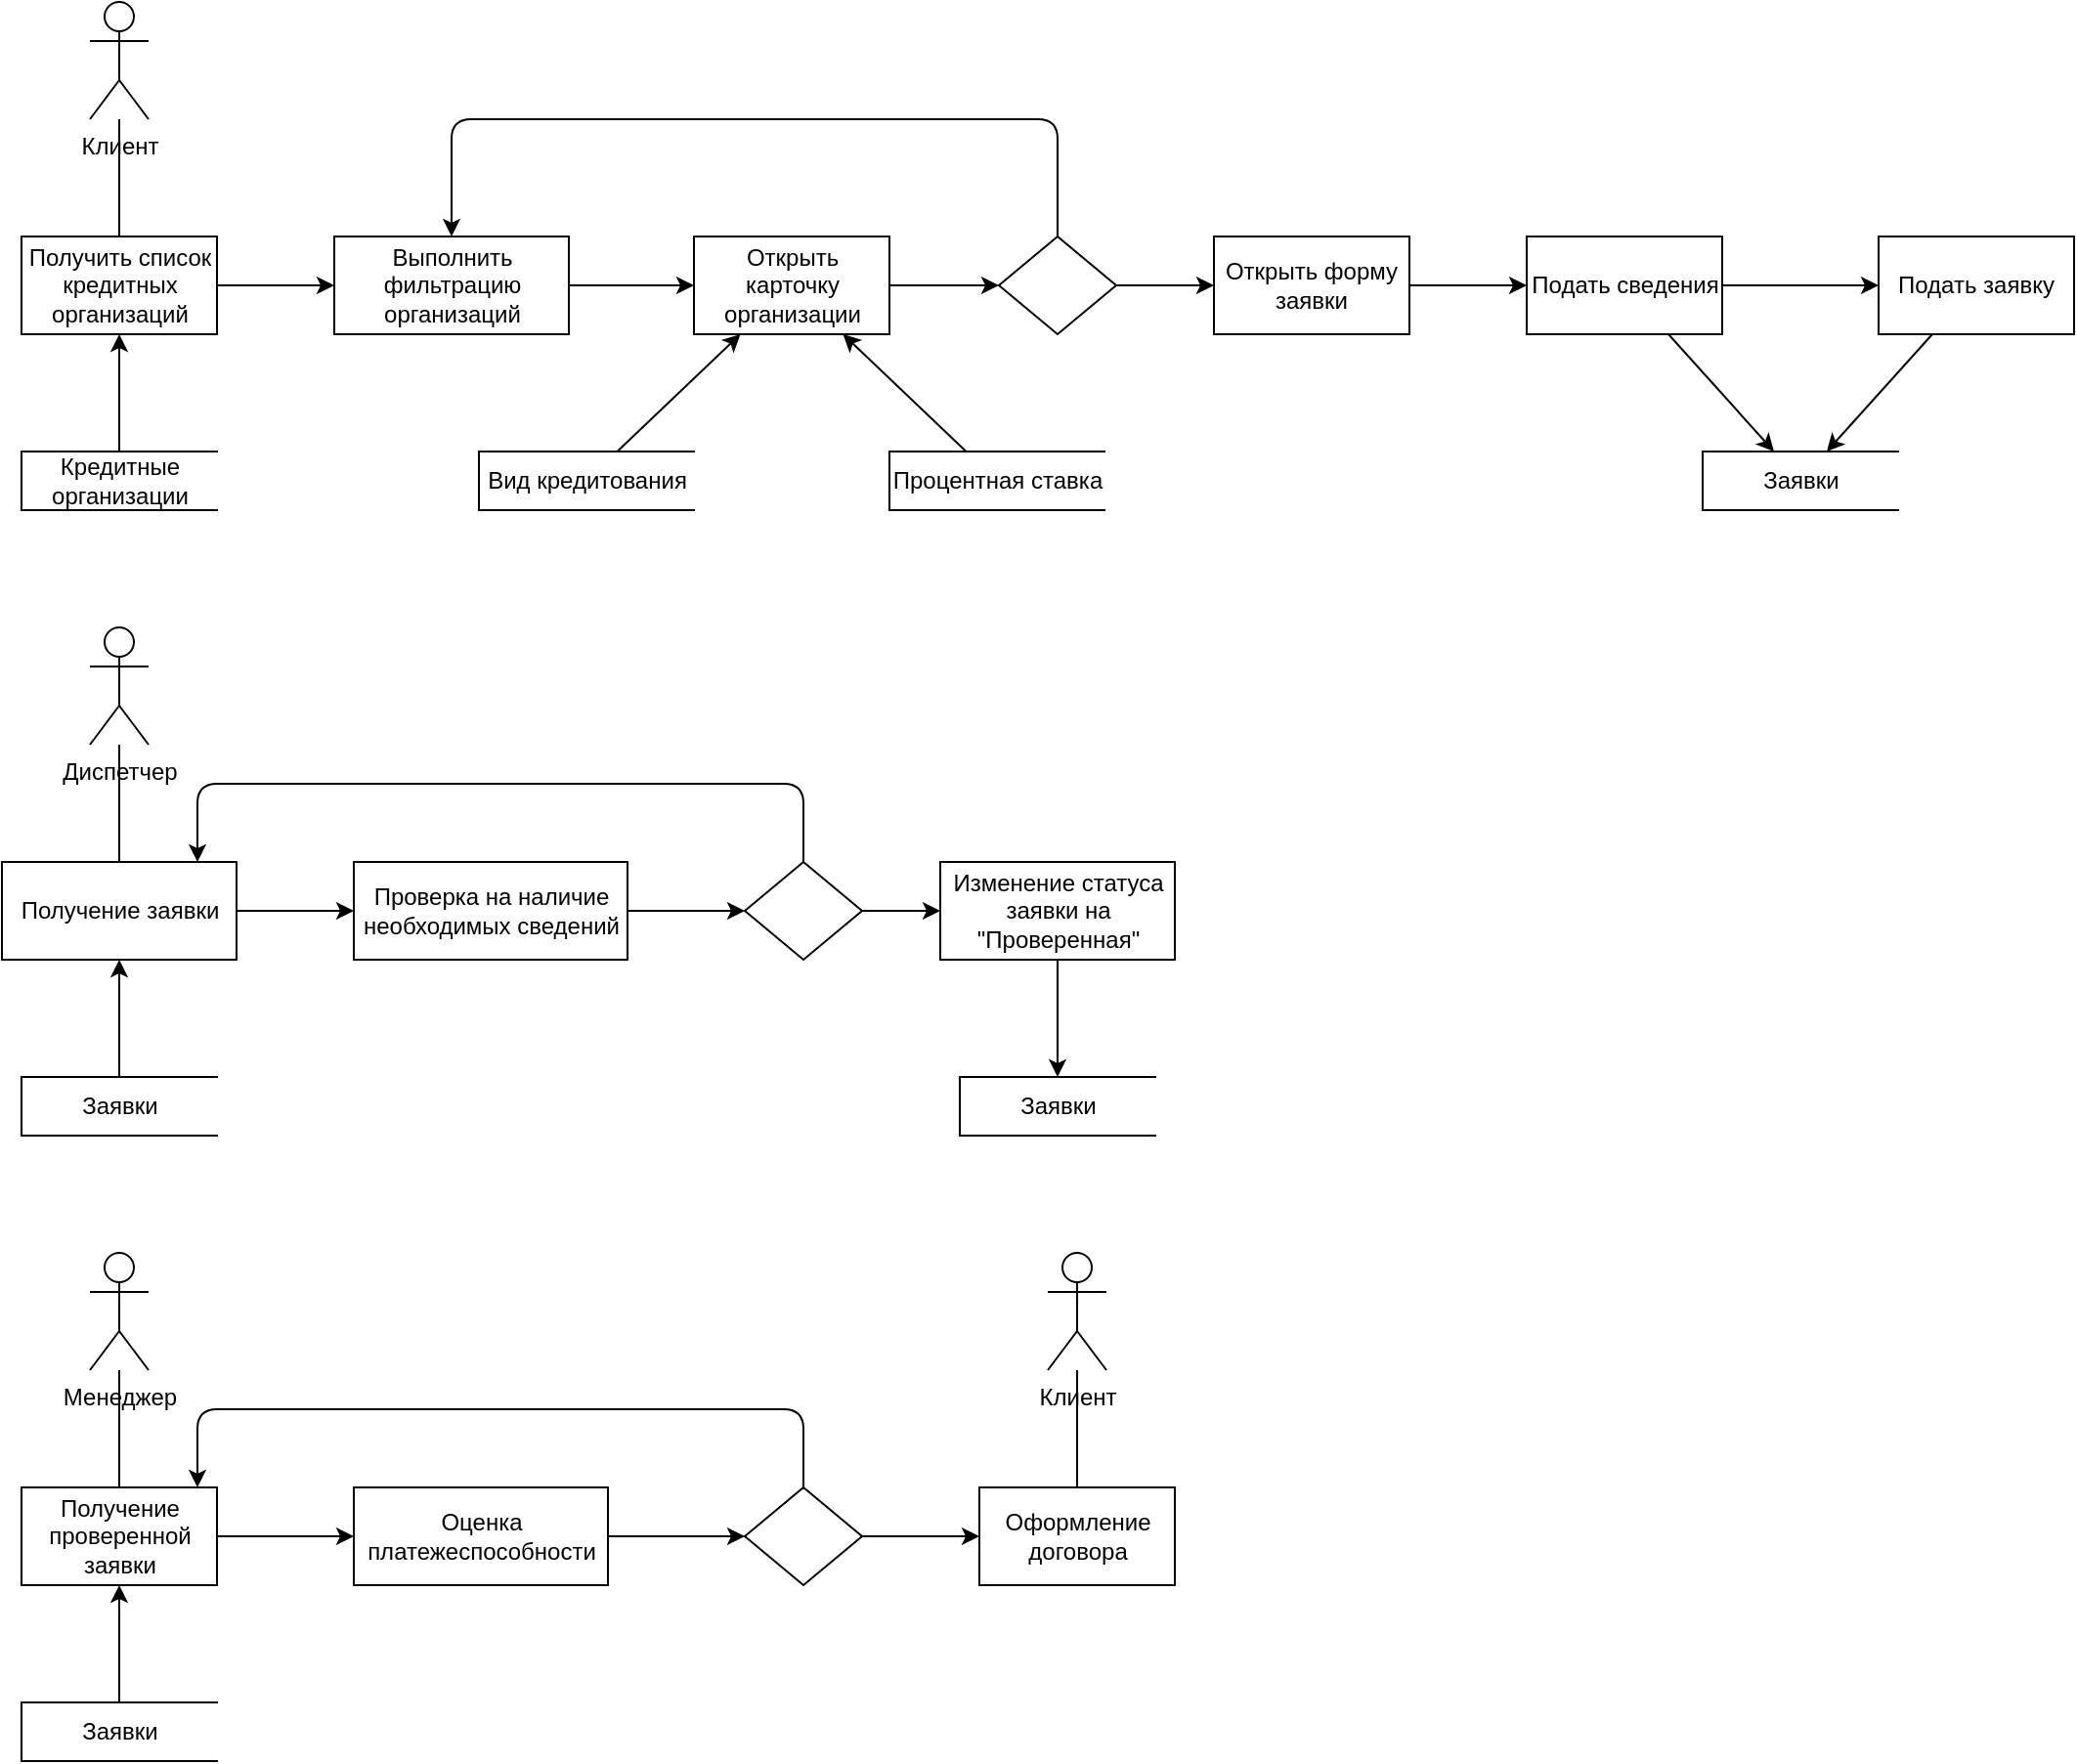 <mxfile version="15.4.1" type="github" pages="2">
  <diagram id="7jCEV3gtXmofWcO8c_bA" name="Page-1">
    <mxGraphModel dx="1422" dy="801" grid="1" gridSize="10" guides="1" tooltips="1" connect="1" arrows="1" fold="1" page="1" pageScale="1" pageWidth="1169" pageHeight="827" math="0" shadow="0">
      <root>
        <mxCell id="0" />
        <mxCell id="1" parent="0" />
        <mxCell id="MzWkRPOBSA-DR4fBtqHt-5" style="edgeStyle=orthogonalEdgeStyle;rounded=0;orthogonalLoop=1;jettySize=auto;html=1;endArrow=none;endFill=0;" parent="1" source="MzWkRPOBSA-DR4fBtqHt-1" target="MzWkRPOBSA-DR4fBtqHt-2" edge="1">
          <mxGeometry relative="1" as="geometry" />
        </mxCell>
        <mxCell id="MzWkRPOBSA-DR4fBtqHt-1" value="Клиент" style="shape=umlActor;verticalLabelPosition=bottom;verticalAlign=top;html=1;outlineConnect=0;" parent="1" vertex="1">
          <mxGeometry x="105" y="40" width="30" height="60" as="geometry" />
        </mxCell>
        <mxCell id="MzWkRPOBSA-DR4fBtqHt-8" style="edgeStyle=orthogonalEdgeStyle;rounded=1;orthogonalLoop=1;jettySize=auto;html=1;endArrow=classic;endFill=1;" parent="1" source="MzWkRPOBSA-DR4fBtqHt-2" target="MzWkRPOBSA-DR4fBtqHt-7" edge="1">
          <mxGeometry relative="1" as="geometry" />
        </mxCell>
        <mxCell id="MzWkRPOBSA-DR4fBtqHt-2" value="Получить список&lt;br&gt;кредитных&lt;br&gt;организаций" style="html=1;dashed=0;whitespace=wrap;" parent="1" vertex="1">
          <mxGeometry x="70" y="160" width="100" height="50" as="geometry" />
        </mxCell>
        <mxCell id="MzWkRPOBSA-DR4fBtqHt-6" style="edgeStyle=orthogonalEdgeStyle;rounded=0;orthogonalLoop=1;jettySize=auto;html=1;endArrow=classic;endFill=1;" parent="1" source="MzWkRPOBSA-DR4fBtqHt-3" target="MzWkRPOBSA-DR4fBtqHt-2" edge="1">
          <mxGeometry relative="1" as="geometry" />
        </mxCell>
        <mxCell id="MzWkRPOBSA-DR4fBtqHt-3" value="Кредитные&lt;br&gt;организации" style="html=1;dashed=0;whitespace=wrap;shape=partialRectangle;right=0;" parent="1" vertex="1">
          <mxGeometry x="70" y="270" width="100" height="30" as="geometry" />
        </mxCell>
        <mxCell id="MzWkRPOBSA-DR4fBtqHt-10" style="edgeStyle=orthogonalEdgeStyle;rounded=1;orthogonalLoop=1;jettySize=auto;html=1;endArrow=classic;endFill=1;" parent="1" source="MzWkRPOBSA-DR4fBtqHt-7" target="MzWkRPOBSA-DR4fBtqHt-9" edge="1">
          <mxGeometry relative="1" as="geometry" />
        </mxCell>
        <mxCell id="MzWkRPOBSA-DR4fBtqHt-7" value="Выполнить&lt;br&gt;фильтрацию&lt;br&gt;организаций" style="html=1;dashed=0;whitespace=wrap;" parent="1" vertex="1">
          <mxGeometry x="230" y="160" width="120" height="50" as="geometry" />
        </mxCell>
        <mxCell id="MzWkRPOBSA-DR4fBtqHt-19" style="edgeStyle=orthogonalEdgeStyle;rounded=1;orthogonalLoop=1;jettySize=auto;html=1;endFill=1;endArrow=classic;" parent="1" source="MzWkRPOBSA-DR4fBtqHt-9" target="MzWkRPOBSA-DR4fBtqHt-18" edge="1">
          <mxGeometry relative="1" as="geometry" />
        </mxCell>
        <mxCell id="MzWkRPOBSA-DR4fBtqHt-9" value="Открыть&lt;br&gt;карточку&lt;br&gt;организации" style="html=1;dashed=0;whitespace=wrap;" parent="1" vertex="1">
          <mxGeometry x="414" y="160" width="100" height="50" as="geometry" />
        </mxCell>
        <mxCell id="MzWkRPOBSA-DR4fBtqHt-15" style="rounded=0;orthogonalLoop=1;jettySize=auto;html=1;endArrow=classic;endFill=1;" parent="1" source="MzWkRPOBSA-DR4fBtqHt-13" target="MzWkRPOBSA-DR4fBtqHt-9" edge="1">
          <mxGeometry relative="1" as="geometry" />
        </mxCell>
        <mxCell id="MzWkRPOBSA-DR4fBtqHt-13" value="Вид кредитования" style="html=1;dashed=0;whitespace=wrap;shape=partialRectangle;right=0;" parent="1" vertex="1">
          <mxGeometry x="304" y="270" width="110" height="30" as="geometry" />
        </mxCell>
        <mxCell id="MzWkRPOBSA-DR4fBtqHt-16" style="edgeStyle=none;rounded=0;orthogonalLoop=1;jettySize=auto;html=1;endArrow=classic;endFill=1;" parent="1" source="MzWkRPOBSA-DR4fBtqHt-14" target="MzWkRPOBSA-DR4fBtqHt-9" edge="1">
          <mxGeometry relative="1" as="geometry" />
        </mxCell>
        <mxCell id="MzWkRPOBSA-DR4fBtqHt-14" value="Процентная ставка" style="html=1;dashed=0;whitespace=wrap;shape=partialRectangle;right=0;" parent="1" vertex="1">
          <mxGeometry x="514" y="270" width="110" height="30" as="geometry" />
        </mxCell>
        <mxCell id="MzWkRPOBSA-DR4fBtqHt-23" style="edgeStyle=orthogonalEdgeStyle;rounded=1;orthogonalLoop=1;jettySize=auto;html=1;endFill=1;startArrow=none;endArrow=classic;" parent="1" source="RfxOitIQ1wXGV1ma2rkV-3" target="MzWkRPOBSA-DR4fBtqHt-21" edge="1">
          <mxGeometry relative="1" as="geometry" />
        </mxCell>
        <mxCell id="RfxOitIQ1wXGV1ma2rkV-1" style="edgeStyle=orthogonalEdgeStyle;rounded=1;orthogonalLoop=1;jettySize=auto;html=1;endArrow=classic;endFill=1;" parent="1" source="MzWkRPOBSA-DR4fBtqHt-18" target="MzWkRPOBSA-DR4fBtqHt-7" edge="1">
          <mxGeometry relative="1" as="geometry">
            <Array as="points">
              <mxPoint x="600" y="100" />
              <mxPoint x="290" y="100" />
            </Array>
          </mxGeometry>
        </mxCell>
        <mxCell id="MzWkRPOBSA-DR4fBtqHt-18" value="" style="shape=rhombus;html=1;dashed=0;whitespace=wrap;perimeter=rhombusPerimeter;" parent="1" vertex="1">
          <mxGeometry x="570" y="160" width="60" height="50" as="geometry" />
        </mxCell>
        <mxCell id="RfxOitIQ1wXGV1ma2rkV-6" value="" style="edgeStyle=orthogonalEdgeStyle;rounded=1;orthogonalLoop=1;jettySize=auto;html=1;endArrow=classic;endFill=1;" parent="1" source="MzWkRPOBSA-DR4fBtqHt-21" target="RfxOitIQ1wXGV1ma2rkV-5" edge="1">
          <mxGeometry relative="1" as="geometry" />
        </mxCell>
        <mxCell id="RfxOitIQ1wXGV1ma2rkV-31" style="rounded=0;orthogonalLoop=1;jettySize=auto;html=1;" parent="1" source="MzWkRPOBSA-DR4fBtqHt-21" target="RfxOitIQ1wXGV1ma2rkV-12" edge="1">
          <mxGeometry relative="1" as="geometry" />
        </mxCell>
        <mxCell id="MzWkRPOBSA-DR4fBtqHt-21" value="Подать сведения" style="html=1;dashed=0;whitespace=wrap;" parent="1" vertex="1">
          <mxGeometry x="840" y="160" width="100" height="50" as="geometry" />
        </mxCell>
        <mxCell id="RfxOitIQ1wXGV1ma2rkV-3" value="Открыть форму заявки" style="rounded=0;whiteSpace=wrap;html=1;" parent="1" vertex="1">
          <mxGeometry x="680" y="160" width="100" height="50" as="geometry" />
        </mxCell>
        <mxCell id="RfxOitIQ1wXGV1ma2rkV-4" value="" style="edgeStyle=orthogonalEdgeStyle;rounded=1;orthogonalLoop=1;jettySize=auto;html=1;endFill=1;endArrow=classic;" parent="1" source="MzWkRPOBSA-DR4fBtqHt-18" target="RfxOitIQ1wXGV1ma2rkV-3" edge="1">
          <mxGeometry relative="1" as="geometry">
            <mxPoint x="630" y="185" as="sourcePoint" />
            <mxPoint x="840" y="185" as="targetPoint" />
          </mxGeometry>
        </mxCell>
        <mxCell id="RfxOitIQ1wXGV1ma2rkV-14" style="rounded=0;orthogonalLoop=1;jettySize=auto;html=1;" parent="1" source="RfxOitIQ1wXGV1ma2rkV-5" target="RfxOitIQ1wXGV1ma2rkV-12" edge="1">
          <mxGeometry relative="1" as="geometry" />
        </mxCell>
        <mxCell id="RfxOitIQ1wXGV1ma2rkV-5" value="Подать заявку" style="whiteSpace=wrap;html=1;dashed=0;" parent="1" vertex="1">
          <mxGeometry x="1020" y="160" width="100" height="50" as="geometry" />
        </mxCell>
        <mxCell id="RfxOitIQ1wXGV1ma2rkV-10" value="" style="edgeStyle=orthogonalEdgeStyle;rounded=0;orthogonalLoop=1;jettySize=auto;html=1;endArrow=none;endFill=0;" parent="1" source="RfxOitIQ1wXGV1ma2rkV-7" target="RfxOitIQ1wXGV1ma2rkV-13" edge="1">
          <mxGeometry relative="1" as="geometry">
            <mxPoint x="120" y="500" as="targetPoint" />
          </mxGeometry>
        </mxCell>
        <mxCell id="RfxOitIQ1wXGV1ma2rkV-7" value="Диспетчер" style="shape=umlActor;verticalLabelPosition=bottom;verticalAlign=top;html=1;outlineConnect=0;" parent="1" vertex="1">
          <mxGeometry x="105" y="360" width="30" height="60" as="geometry" />
        </mxCell>
        <mxCell id="RfxOitIQ1wXGV1ma2rkV-12" value="Заявки" style="html=1;dashed=0;whitespace=wrap;shape=partialRectangle;right=0;" parent="1" vertex="1">
          <mxGeometry x="930" y="270" width="100" height="30" as="geometry" />
        </mxCell>
        <mxCell id="RfxOitIQ1wXGV1ma2rkV-18" style="edgeStyle=orthogonalEdgeStyle;rounded=1;orthogonalLoop=1;jettySize=auto;html=1;endArrow=classic;endFill=1;" parent="1" source="RfxOitIQ1wXGV1ma2rkV-13" target="RfxOitIQ1wXGV1ma2rkV-17" edge="1">
          <mxGeometry relative="1" as="geometry" />
        </mxCell>
        <mxCell id="RfxOitIQ1wXGV1ma2rkV-13" value="Получение заявки" style="html=1;dashed=0;whitespace=wrap;" parent="1" vertex="1">
          <mxGeometry x="60" y="480" width="120" height="50" as="geometry" />
        </mxCell>
        <mxCell id="RfxOitIQ1wXGV1ma2rkV-16" style="edgeStyle=orthogonalEdgeStyle;rounded=0;orthogonalLoop=1;jettySize=auto;html=1;" parent="1" source="RfxOitIQ1wXGV1ma2rkV-15" target="RfxOitIQ1wXGV1ma2rkV-13" edge="1">
          <mxGeometry relative="1" as="geometry" />
        </mxCell>
        <mxCell id="RfxOitIQ1wXGV1ma2rkV-15" value="Заявки" style="html=1;dashed=0;whitespace=wrap;shape=partialRectangle;right=0;" parent="1" vertex="1">
          <mxGeometry x="70" y="590" width="100" height="30" as="geometry" />
        </mxCell>
        <mxCell id="RfxOitIQ1wXGV1ma2rkV-20" style="edgeStyle=orthogonalEdgeStyle;rounded=1;orthogonalLoop=1;jettySize=auto;html=1;endArrow=classic;endFill=1;" parent="1" source="RfxOitIQ1wXGV1ma2rkV-17" target="RfxOitIQ1wXGV1ma2rkV-19" edge="1">
          <mxGeometry relative="1" as="geometry" />
        </mxCell>
        <mxCell id="RfxOitIQ1wXGV1ma2rkV-17" value="Проверка на наличие&lt;br&gt;необходимых сведений" style="html=1;dashed=0;whitespace=wrap;" parent="1" vertex="1">
          <mxGeometry x="240" y="480" width="140" height="50" as="geometry" />
        </mxCell>
        <mxCell id="RfxOitIQ1wXGV1ma2rkV-21" style="edgeStyle=orthogonalEdgeStyle;rounded=1;orthogonalLoop=1;jettySize=auto;html=1;endArrow=classic;endFill=1;" parent="1" source="RfxOitIQ1wXGV1ma2rkV-19" target="RfxOitIQ1wXGV1ma2rkV-13" edge="1">
          <mxGeometry relative="1" as="geometry">
            <Array as="points">
              <mxPoint x="470" y="440" />
              <mxPoint x="160" y="440" />
            </Array>
          </mxGeometry>
        </mxCell>
        <mxCell id="RfxOitIQ1wXGV1ma2rkV-23" style="edgeStyle=orthogonalEdgeStyle;rounded=1;orthogonalLoop=1;jettySize=auto;html=1;endArrow=classic;endFill=1;" parent="1" source="RfxOitIQ1wXGV1ma2rkV-19" target="RfxOitIQ1wXGV1ma2rkV-22" edge="1">
          <mxGeometry relative="1" as="geometry" />
        </mxCell>
        <mxCell id="RfxOitIQ1wXGV1ma2rkV-19" value="" style="shape=rhombus;html=1;dashed=0;whitespace=wrap;perimeter=rhombusPerimeter;" parent="1" vertex="1">
          <mxGeometry x="440" y="480" width="60" height="50" as="geometry" />
        </mxCell>
        <mxCell id="RfxOitIQ1wXGV1ma2rkV-25" style="edgeStyle=orthogonalEdgeStyle;rounded=0;orthogonalLoop=1;jettySize=auto;html=1;" parent="1" source="RfxOitIQ1wXGV1ma2rkV-22" target="RfxOitIQ1wXGV1ma2rkV-24" edge="1">
          <mxGeometry relative="1" as="geometry" />
        </mxCell>
        <mxCell id="RfxOitIQ1wXGV1ma2rkV-22" value="Изменение статуса&lt;br&gt;заявки на&lt;br&gt;&quot;Проверенная&quot;" style="html=1;dashed=0;whitespace=wrap;" parent="1" vertex="1">
          <mxGeometry x="540" y="480" width="120" height="50" as="geometry" />
        </mxCell>
        <mxCell id="RfxOitIQ1wXGV1ma2rkV-24" value="Заявки" style="html=1;dashed=0;whitespace=wrap;shape=partialRectangle;right=0;" parent="1" vertex="1">
          <mxGeometry x="550" y="590" width="100" height="30" as="geometry" />
        </mxCell>
        <mxCell id="RfxOitIQ1wXGV1ma2rkV-30" style="edgeStyle=orthogonalEdgeStyle;rounded=0;orthogonalLoop=1;jettySize=auto;html=1;endArrow=none;endFill=0;" parent="1" source="RfxOitIQ1wXGV1ma2rkV-26" target="RfxOitIQ1wXGV1ma2rkV-27" edge="1">
          <mxGeometry relative="1" as="geometry" />
        </mxCell>
        <mxCell id="RfxOitIQ1wXGV1ma2rkV-26" value="Менеджер" style="shape=umlActor;verticalLabelPosition=bottom;verticalAlign=top;html=1;outlineConnect=0;" parent="1" vertex="1">
          <mxGeometry x="105" y="680" width="30" height="60" as="geometry" />
        </mxCell>
        <mxCell id="RfxOitIQ1wXGV1ma2rkV-33" style="edgeStyle=orthogonalEdgeStyle;rounded=1;orthogonalLoop=1;jettySize=auto;html=1;endArrow=classic;endFill=1;" parent="1" source="RfxOitIQ1wXGV1ma2rkV-27" target="RfxOitIQ1wXGV1ma2rkV-32" edge="1">
          <mxGeometry relative="1" as="geometry" />
        </mxCell>
        <mxCell id="RfxOitIQ1wXGV1ma2rkV-27" value="Получение&lt;br&gt;проверенной&lt;br&gt;заявки" style="html=1;dashed=0;whitespace=wrap;" parent="1" vertex="1">
          <mxGeometry x="70" y="800" width="100" height="50" as="geometry" />
        </mxCell>
        <mxCell id="RfxOitIQ1wXGV1ma2rkV-29" style="edgeStyle=orthogonalEdgeStyle;rounded=0;orthogonalLoop=1;jettySize=auto;html=1;" parent="1" source="RfxOitIQ1wXGV1ma2rkV-28" target="RfxOitIQ1wXGV1ma2rkV-27" edge="1">
          <mxGeometry relative="1" as="geometry" />
        </mxCell>
        <mxCell id="RfxOitIQ1wXGV1ma2rkV-28" value="Заявки" style="html=1;dashed=0;whitespace=wrap;shape=partialRectangle;right=0;" parent="1" vertex="1">
          <mxGeometry x="70" y="910" width="100" height="30" as="geometry" />
        </mxCell>
        <mxCell id="RfxOitIQ1wXGV1ma2rkV-36" style="edgeStyle=orthogonalEdgeStyle;rounded=1;orthogonalLoop=1;jettySize=auto;html=1;endArrow=classic;endFill=1;" parent="1" source="RfxOitIQ1wXGV1ma2rkV-32" target="RfxOitIQ1wXGV1ma2rkV-35" edge="1">
          <mxGeometry relative="1" as="geometry" />
        </mxCell>
        <mxCell id="RfxOitIQ1wXGV1ma2rkV-32" value="Оценка&lt;br&gt;платежеспособности" style="html=1;dashed=0;whitespace=wrap;" parent="1" vertex="1">
          <mxGeometry x="240" y="800" width="130" height="50" as="geometry" />
        </mxCell>
        <mxCell id="RfxOitIQ1wXGV1ma2rkV-37" style="edgeStyle=orthogonalEdgeStyle;rounded=1;orthogonalLoop=1;jettySize=auto;html=1;endArrow=classic;endFill=1;" parent="1" source="RfxOitIQ1wXGV1ma2rkV-35" target="RfxOitIQ1wXGV1ma2rkV-27" edge="1">
          <mxGeometry relative="1" as="geometry">
            <Array as="points">
              <mxPoint x="470" y="760" />
              <mxPoint x="160" y="760" />
            </Array>
          </mxGeometry>
        </mxCell>
        <mxCell id="RfxOitIQ1wXGV1ma2rkV-39" style="edgeStyle=orthogonalEdgeStyle;rounded=1;orthogonalLoop=1;jettySize=auto;html=1;endArrow=classic;endFill=1;" parent="1" source="RfxOitIQ1wXGV1ma2rkV-35" target="RfxOitIQ1wXGV1ma2rkV-38" edge="1">
          <mxGeometry relative="1" as="geometry" />
        </mxCell>
        <mxCell id="RfxOitIQ1wXGV1ma2rkV-35" value="" style="shape=rhombus;html=1;dashed=0;whitespace=wrap;perimeter=rhombusPerimeter;" parent="1" vertex="1">
          <mxGeometry x="440" y="800" width="60" height="50" as="geometry" />
        </mxCell>
        <mxCell id="RfxOitIQ1wXGV1ma2rkV-38" value="Оформление&lt;br&gt;договора" style="html=1;dashed=0;whitespace=wrap;" parent="1" vertex="1">
          <mxGeometry x="560" y="800" width="100" height="50" as="geometry" />
        </mxCell>
        <mxCell id="RfxOitIQ1wXGV1ma2rkV-41" style="edgeStyle=orthogonalEdgeStyle;rounded=0;orthogonalLoop=1;jettySize=auto;html=1;endArrow=none;endFill=0;" parent="1" source="RfxOitIQ1wXGV1ma2rkV-40" target="RfxOitIQ1wXGV1ma2rkV-38" edge="1">
          <mxGeometry relative="1" as="geometry" />
        </mxCell>
        <mxCell id="RfxOitIQ1wXGV1ma2rkV-40" value="Клиент" style="shape=umlActor;verticalLabelPosition=bottom;verticalAlign=top;html=1;outlineConnect=0;" parent="1" vertex="1">
          <mxGeometry x="595" y="680" width="30" height="60" as="geometry" />
        </mxCell>
      </root>
    </mxGraphModel>
  </diagram>
  <diagram id="SsjmZDf0pUPNRhoBeFE8" name="Page-2">
    <mxGraphModel dx="1422" dy="1628" grid="1" gridSize="10" guides="1" tooltips="1" connect="1" arrows="1" fold="1" page="1" pageScale="1" pageWidth="1169" pageHeight="827" math="0" shadow="0">
      <root>
        <mxCell id="WswP6BkUUNtk7dnnoP7D-0" />
        <mxCell id="WswP6BkUUNtk7dnnoP7D-1" parent="WswP6BkUUNtk7dnnoP7D-0" />
        <mxCell id="yEi38ikJYThmlFJRk0yl-0" style="rounded=1;orthogonalLoop=1;jettySize=auto;html=1;endArrow=none;endFill=0;" parent="WswP6BkUUNtk7dnnoP7D-1" source="yEi38ikJYThmlFJRk0yl-1" target="yEi38ikJYThmlFJRk0yl-3" edge="1">
          <mxGeometry relative="1" as="geometry" />
        </mxCell>
        <mxCell id="JEd6CuR4dLR-RR6jIBpG-7" style="rounded=1;sketch=0;jumpStyle=none;orthogonalLoop=1;jettySize=auto;html=1;shadow=0;endArrow=none;endFill=0;" parent="WswP6BkUUNtk7dnnoP7D-1" source="yEi38ikJYThmlFJRk0yl-1" target="lhTBl_wctbRJXBhdgHls-6" edge="1">
          <mxGeometry relative="1" as="geometry" />
        </mxCell>
        <mxCell id="yEi38ikJYThmlFJRk0yl-1" value="Клиент" style="shape=umlActor;verticalLabelPosition=bottom;verticalAlign=top;html=1;outlineConnect=0;" parent="WswP6BkUUNtk7dnnoP7D-1" vertex="1">
          <mxGeometry x="30" y="230" width="30" height="60" as="geometry" />
        </mxCell>
        <mxCell id="yEi38ikJYThmlFJRk0yl-2" style="edgeStyle=orthogonalEdgeStyle;orthogonalLoop=1;jettySize=auto;html=1;rounded=1;" parent="WswP6BkUUNtk7dnnoP7D-1" source="yEi38ikJYThmlFJRk0yl-3" target="yEi38ikJYThmlFJRk0yl-7" edge="1">
          <mxGeometry relative="1" as="geometry" />
        </mxCell>
        <mxCell id="yEi38ikJYThmlFJRk0yl-3" value="Заходит на сайт" style="html=1;dashed=0;whitespace=wrap;" parent="WswP6BkUUNtk7dnnoP7D-1" vertex="1">
          <mxGeometry x="205" y="375" width="100" height="50" as="geometry" />
        </mxCell>
        <mxCell id="yEi38ikJYThmlFJRk0yl-5" style="edgeStyle=orthogonalEdgeStyle;orthogonalLoop=1;jettySize=auto;html=1;endArrow=classic;endFill=1;rounded=1;" parent="WswP6BkUUNtk7dnnoP7D-1" source="yEi38ikJYThmlFJRk0yl-7" target="yEi38ikJYThmlFJRk0yl-8" edge="1">
          <mxGeometry relative="1" as="geometry">
            <Array as="points">
              <mxPoint x="395" y="265" />
            </Array>
          </mxGeometry>
        </mxCell>
        <mxCell id="yEi38ikJYThmlFJRk0yl-6" style="edgeStyle=orthogonalEdgeStyle;orthogonalLoop=1;jettySize=auto;html=1;endArrow=classic;endFill=1;rounded=1;" parent="WswP6BkUUNtk7dnnoP7D-1" source="yEi38ikJYThmlFJRk0yl-7" target="yEi38ikJYThmlFJRk0yl-10" edge="1">
          <mxGeometry relative="1" as="geometry">
            <Array as="points">
              <mxPoint x="395" y="535" />
            </Array>
          </mxGeometry>
        </mxCell>
        <mxCell id="yEi38ikJYThmlFJRk0yl-7" value="Меню" style="shape=rhombus;html=1;dashed=0;whitespace=wrap;perimeter=rhombusPerimeter;" parent="WswP6BkUUNtk7dnnoP7D-1" vertex="1">
          <mxGeometry x="365" y="375" width="60" height="50" as="geometry" />
        </mxCell>
        <mxCell id="yEi38ikJYThmlFJRk0yl-8" value="Обзор кредитных&lt;br&gt;организаций" style="html=1;dashed=0;whitespace=wrap;" parent="WswP6BkUUNtk7dnnoP7D-1" vertex="1">
          <mxGeometry x="485" y="240" width="100" height="50" as="geometry" />
        </mxCell>
        <mxCell id="gqyayNivaXoysl_ZpcVv-1" style="edgeStyle=orthogonalEdgeStyle;orthogonalLoop=1;jettySize=auto;html=1;endArrow=classic;endFill=1;rounded=1;" parent="WswP6BkUUNtk7dnnoP7D-1" source="yEi38ikJYThmlFJRk0yl-10" target="gqyayNivaXoysl_ZpcVv-0" edge="1">
          <mxGeometry relative="1" as="geometry" />
        </mxCell>
        <mxCell id="yEi38ikJYThmlFJRk0yl-10" value="Выбор кредитной&lt;br&gt;организации" style="html=1;dashed=0;whitespace=wrap;" parent="WswP6BkUUNtk7dnnoP7D-1" vertex="1">
          <mxGeometry x="485" y="510" width="100" height="50" as="geometry" />
        </mxCell>
        <mxCell id="tp6ANGfRmv1HYxFyQvWO-6" style="edgeStyle=none;sketch=0;jumpStyle=none;orthogonalLoop=1;jettySize=auto;html=1;shadow=0;endArrow=classic;endFill=1;rounded=1;" parent="WswP6BkUUNtk7dnnoP7D-1" source="gqyayNivaXoysl_ZpcVv-0" target="tp6ANGfRmv1HYxFyQvWO-2" edge="1">
          <mxGeometry relative="1" as="geometry" />
        </mxCell>
        <mxCell id="gqyayNivaXoysl_ZpcVv-0" value="Узнать подробную&lt;br&gt;сведения о&lt;br&gt;кредитной организации" style="html=1;dashed=0;whitespace=wrap;" parent="WswP6BkUUNtk7dnnoP7D-1" vertex="1">
          <mxGeometry x="680" y="510" width="150" height="50" as="geometry" />
        </mxCell>
        <mxCell id="gorg0NdapEnImWei9M-f-2" style="rounded=1;orthogonalLoop=1;jettySize=auto;html=1;endArrow=classic;endFill=1;edgeStyle=orthogonalEdgeStyle;" parent="WswP6BkUUNtk7dnnoP7D-1" source="gorg0NdapEnImWei9M-f-0" target="gqyayNivaXoysl_ZpcVv-0" edge="1">
          <mxGeometry relative="1" as="geometry" />
        </mxCell>
        <mxCell id="gorg0NdapEnImWei9M-f-0" value="Вид кредитования" style="html=1;dashed=0;whitespace=wrap;shape=partialRectangle;right=0;" parent="WswP6BkUUNtk7dnnoP7D-1" vertex="1">
          <mxGeometry x="585" y="440" width="110" height="30" as="geometry" />
        </mxCell>
        <mxCell id="gorg0NdapEnImWei9M-f-3" style="rounded=1;orthogonalLoop=1;jettySize=auto;html=1;endArrow=classic;endFill=1;edgeStyle=orthogonalEdgeStyle;" parent="WswP6BkUUNtk7dnnoP7D-1" source="gorg0NdapEnImWei9M-f-1" target="gqyayNivaXoysl_ZpcVv-0" edge="1">
          <mxGeometry relative="1" as="geometry" />
        </mxCell>
        <mxCell id="gorg0NdapEnImWei9M-f-1" value="Процентная ставка" style="html=1;dashed=0;whitespace=wrap;shape=partialRectangle;right=0;" parent="WswP6BkUUNtk7dnnoP7D-1" vertex="1">
          <mxGeometry x="780" y="440" width="110" height="30" as="geometry" />
        </mxCell>
        <mxCell id="79UJn-0wVRDLo-llunXY-1" style="rounded=1;orthogonalLoop=1;jettySize=auto;html=1;endArrow=classic;endFill=1;" parent="WswP6BkUUNtk7dnnoP7D-1" source="79UJn-0wVRDLo-llunXY-0" target="yEi38ikJYThmlFJRk0yl-10" edge="1">
          <mxGeometry relative="1" as="geometry" />
        </mxCell>
        <mxCell id="79UJn-0wVRDLo-llunXY-2" style="rounded=1;orthogonalLoop=1;jettySize=auto;html=1;endArrow=classic;endFill=1;" parent="WswP6BkUUNtk7dnnoP7D-1" source="79UJn-0wVRDLo-llunXY-0" target="yEi38ikJYThmlFJRk0yl-8" edge="1">
          <mxGeometry relative="1" as="geometry" />
        </mxCell>
        <mxCell id="79UJn-0wVRDLo-llunXY-0" value="Кредитные&lt;br&gt;организации" style="html=1;dashed=0;whitespace=wrap;shape=partialRectangle;right=0;" parent="WswP6BkUUNtk7dnnoP7D-1" vertex="1">
          <mxGeometry x="485" y="385" width="100" height="30" as="geometry" />
        </mxCell>
        <mxCell id="tp6ANGfRmv1HYxFyQvWO-0" value="" style="edgeStyle=orthogonalEdgeStyle;orthogonalLoop=1;jettySize=auto;html=1;rounded=1;" parent="WswP6BkUUNtk7dnnoP7D-1" source="tp6ANGfRmv1HYxFyQvWO-2" target="tp6ANGfRmv1HYxFyQvWO-4" edge="1">
          <mxGeometry relative="1" as="geometry" />
        </mxCell>
        <mxCell id="tp6ANGfRmv1HYxFyQvWO-1" style="rounded=1;orthogonalLoop=1;jettySize=auto;html=1;edgeStyle=orthogonalEdgeStyle;" parent="WswP6BkUUNtk7dnnoP7D-1" source="tp6ANGfRmv1HYxFyQvWO-2" target="tp6ANGfRmv1HYxFyQvWO-5" edge="1">
          <mxGeometry relative="1" as="geometry">
            <Array as="points">
              <mxPoint x="980" y="400" />
            </Array>
          </mxGeometry>
        </mxCell>
        <mxCell id="tp6ANGfRmv1HYxFyQvWO-2" value="Подать сведения" style="html=1;dashed=0;whitespace=wrap;" parent="WswP6BkUUNtk7dnnoP7D-1" vertex="1">
          <mxGeometry x="930" y="510" width="100" height="50" as="geometry" />
        </mxCell>
        <mxCell id="tp6ANGfRmv1HYxFyQvWO-3" style="rounded=1;orthogonalLoop=1;jettySize=auto;html=1;edgeStyle=orthogonalEdgeStyle;" parent="WswP6BkUUNtk7dnnoP7D-1" source="tp6ANGfRmv1HYxFyQvWO-4" target="tp6ANGfRmv1HYxFyQvWO-5" edge="1">
          <mxGeometry relative="1" as="geometry">
            <Array as="points">
              <mxPoint x="1160" y="399" />
            </Array>
          </mxGeometry>
        </mxCell>
        <mxCell id="tp6ANGfRmv1HYxFyQvWO-4" value="Подать заявку" style="whiteSpace=wrap;html=1;dashed=0;" parent="WswP6BkUUNtk7dnnoP7D-1" vertex="1">
          <mxGeometry x="1110" y="510" width="100" height="50" as="geometry" />
        </mxCell>
        <mxCell id="lhTBl_wctbRJXBhdgHls-5" style="edgeStyle=orthogonalEdgeStyle;rounded=1;sketch=0;jumpStyle=none;orthogonalLoop=1;jettySize=auto;html=1;shadow=0;endArrow=classic;endFill=1;" parent="WswP6BkUUNtk7dnnoP7D-1" source="tp6ANGfRmv1HYxFyQvWO-5" target="lhTBl_wctbRJXBhdgHls-0" edge="1">
          <mxGeometry relative="1" as="geometry">
            <Array as="points">
              <mxPoint x="1160" y="340" />
              <mxPoint x="1005" y="340" />
            </Array>
          </mxGeometry>
        </mxCell>
        <mxCell id="3MWSbDHLyBqMKH_-S5WZ-6" style="edgeStyle=orthogonalEdgeStyle;rounded=1;sketch=0;jumpStyle=arc;orthogonalLoop=1;jettySize=auto;html=1;shadow=0;endArrow=classic;endFill=1;" parent="WswP6BkUUNtk7dnnoP7D-1" source="tp6ANGfRmv1HYxFyQvWO-5" target="11PfgCM0ESzmSZzENM_Q-0" edge="1">
          <mxGeometry relative="1" as="geometry">
            <Array as="points">
              <mxPoint x="1160" y="270" />
              <mxPoint x="1330" y="270" />
            </Array>
          </mxGeometry>
        </mxCell>
        <mxCell id="tp6ANGfRmv1HYxFyQvWO-5" value="Заявки" style="html=1;dashed=0;whitespace=wrap;shape=partialRectangle;right=0;" parent="WswP6BkUUNtk7dnnoP7D-1" vertex="1">
          <mxGeometry x="1110" y="385" width="100" height="30" as="geometry" />
        </mxCell>
        <mxCell id="1youR-oTrIVsszGGGwPB-1" style="sketch=0;jumpStyle=none;orthogonalLoop=1;jettySize=auto;html=1;shadow=0;endArrow=none;endFill=0;rounded=1;" parent="WswP6BkUUNtk7dnnoP7D-1" source="Ekb6jy9a1ydmsFjmjZje-0" target="1youR-oTrIVsszGGGwPB-0" edge="1">
          <mxGeometry relative="1" as="geometry" />
        </mxCell>
        <mxCell id="lhTBl_wctbRJXBhdgHls-1" style="rounded=1;sketch=0;jumpStyle=none;orthogonalLoop=1;jettySize=auto;html=1;shadow=0;endArrow=none;endFill=0;" parent="WswP6BkUUNtk7dnnoP7D-1" source="Ekb6jy9a1ydmsFjmjZje-0" target="lhTBl_wctbRJXBhdgHls-0" edge="1">
          <mxGeometry relative="1" as="geometry" />
        </mxCell>
        <mxCell id="JEd6CuR4dLR-RR6jIBpG-6" style="rounded=1;sketch=0;jumpStyle=none;orthogonalLoop=1;jettySize=auto;html=1;shadow=0;endArrow=none;endFill=0;" parent="WswP6BkUUNtk7dnnoP7D-1" source="Ekb6jy9a1ydmsFjmjZje-0" target="lhTBl_wctbRJXBhdgHls-6" edge="1">
          <mxGeometry relative="1" as="geometry" />
        </mxCell>
        <mxCell id="Ekb6jy9a1ydmsFjmjZje-0" value="Менеджер" style="shape=umlActor;verticalLabelPosition=bottom;verticalAlign=top;html=1;outlineConnect=0;" parent="WswP6BkUUNtk7dnnoP7D-1" vertex="1">
          <mxGeometry x="880" y="-40" width="30" height="60" as="geometry" />
        </mxCell>
        <mxCell id="1youR-oTrIVsszGGGwPB-9" style="edgeStyle=orthogonalEdgeStyle;rounded=1;sketch=0;jumpStyle=none;orthogonalLoop=1;jettySize=auto;html=1;shadow=0;endArrow=classic;endFill=1;" parent="WswP6BkUUNtk7dnnoP7D-1" source="1youR-oTrIVsszGGGwPB-0" target="79UJn-0wVRDLo-llunXY-0" edge="1">
          <mxGeometry relative="1" as="geometry">
            <Array as="points">
              <mxPoint x="755" y="400" />
            </Array>
          </mxGeometry>
        </mxCell>
        <mxCell id="JEd6CuR4dLR-RR6jIBpG-4" style="edgeStyle=orthogonalEdgeStyle;rounded=1;sketch=0;jumpStyle=none;orthogonalLoop=1;jettySize=auto;html=1;shadow=0;endArrow=classic;endFill=1;" parent="WswP6BkUUNtk7dnnoP7D-1" source="1youR-oTrIVsszGGGwPB-0" target="gorg0NdapEnImWei9M-f-0" edge="1">
          <mxGeometry relative="1" as="geometry">
            <Array as="points">
              <mxPoint x="755" y="400" />
              <mxPoint x="640" y="400" />
            </Array>
          </mxGeometry>
        </mxCell>
        <mxCell id="JEd6CuR4dLR-RR6jIBpG-5" style="edgeStyle=orthogonalEdgeStyle;rounded=1;sketch=0;jumpStyle=none;orthogonalLoop=1;jettySize=auto;html=1;shadow=0;endArrow=classic;endFill=1;" parent="WswP6BkUUNtk7dnnoP7D-1" source="1youR-oTrIVsszGGGwPB-0" target="gorg0NdapEnImWei9M-f-1" edge="1">
          <mxGeometry relative="1" as="geometry">
            <Array as="points">
              <mxPoint x="755" y="400" />
              <mxPoint x="835" y="400" />
            </Array>
          </mxGeometry>
        </mxCell>
        <mxCell id="1youR-oTrIVsszGGGwPB-0" value="Обновление данных о&lt;br&gt;кредитной организации" style="html=1;dashed=0;whitespace=wrap;" parent="WswP6BkUUNtk7dnnoP7D-1" vertex="1">
          <mxGeometry x="680" y="240" width="150" height="50" as="geometry" />
        </mxCell>
        <mxCell id="trp7fEZv37VS4SmkpAjS-0" style="edgeStyle=orthogonalEdgeStyle;rounded=1;sketch=0;jumpStyle=arc;orthogonalLoop=1;jettySize=auto;html=1;shadow=0;endArrow=classic;endFill=1;startArrow=none;" parent="WswP6BkUUNtk7dnnoP7D-1" source="fWL4SMpquK6JtKl2JV61-0" target="lhTBl_wctbRJXBhdgHls-6" edge="1">
          <mxGeometry relative="1" as="geometry">
            <Array as="points" />
          </mxGeometry>
        </mxCell>
        <mxCell id="lhTBl_wctbRJXBhdgHls-0" value="Проверка&lt;br&gt;платежеспособности&lt;br&gt;клиента" style="html=1;dashed=0;whitespace=wrap;" parent="WswP6BkUUNtk7dnnoP7D-1" vertex="1">
          <mxGeometry x="940" y="240" width="130" height="50" as="geometry" />
        </mxCell>
        <mxCell id="lhTBl_wctbRJXBhdgHls-6" value="Оформление&lt;br&gt;договора" style="html=1;dashed=0;whitespace=wrap;" parent="WswP6BkUUNtk7dnnoP7D-1" vertex="1">
          <mxGeometry x="485" y="150" width="100" height="50" as="geometry" />
        </mxCell>
        <mxCell id="3MWSbDHLyBqMKH_-S5WZ-1" style="rounded=1;sketch=0;jumpStyle=arc;orthogonalLoop=1;jettySize=auto;html=1;shadow=0;endArrow=none;endFill=0;" parent="WswP6BkUUNtk7dnnoP7D-1" source="OMxHj_2oA9fT3qE-TfLL-0" target="11PfgCM0ESzmSZzENM_Q-0" edge="1">
          <mxGeometry relative="1" as="geometry" />
        </mxCell>
        <mxCell id="3MWSbDHLyBqMKH_-S5WZ-2" style="rounded=1;sketch=0;jumpStyle=arc;orthogonalLoop=1;jettySize=auto;html=1;shadow=0;endArrow=none;endFill=0;" parent="WswP6BkUUNtk7dnnoP7D-1" source="OMxHj_2oA9fT3qE-TfLL-0" target="2gihwf7554kHwWUBYrcZ-0" edge="1">
          <mxGeometry relative="1" as="geometry" />
        </mxCell>
        <mxCell id="3MWSbDHLyBqMKH_-S5WZ-3" style="rounded=1;sketch=0;jumpStyle=arc;orthogonalLoop=1;jettySize=auto;html=1;shadow=0;endArrow=none;endFill=0;" parent="WswP6BkUUNtk7dnnoP7D-1" source="OMxHj_2oA9fT3qE-TfLL-0" target="3MWSbDHLyBqMKH_-S5WZ-0" edge="1">
          <mxGeometry relative="1" as="geometry" />
        </mxCell>
        <mxCell id="OMxHj_2oA9fT3qE-TfLL-0" value="Диспетчер" style="shape=umlActor;verticalLabelPosition=bottom;verticalAlign=top;html=1;outlineConnect=0;" parent="WswP6BkUUNtk7dnnoP7D-1" vertex="1">
          <mxGeometry x="1630" y="370" width="30" height="60" as="geometry" />
        </mxCell>
        <mxCell id="3MWSbDHLyBqMKH_-S5WZ-4" style="edgeStyle=orthogonalEdgeStyle;rounded=1;sketch=0;jumpStyle=arc;orthogonalLoop=1;jettySize=auto;html=1;shadow=0;endArrow=classic;endFill=1;" parent="WswP6BkUUNtk7dnnoP7D-1" source="11PfgCM0ESzmSZzENM_Q-0" target="2gihwf7554kHwWUBYrcZ-0" edge="1">
          <mxGeometry relative="1" as="geometry" />
        </mxCell>
        <mxCell id="11PfgCM0ESzmSZzENM_Q-0" value="Получение заявки" style="html=1;dashed=0;whitespace=wrap;" parent="WswP6BkUUNtk7dnnoP7D-1" vertex="1">
          <mxGeometry x="1270" y="200" width="120" height="50" as="geometry" />
        </mxCell>
        <mxCell id="3MWSbDHLyBqMKH_-S5WZ-5" style="edgeStyle=orthogonalEdgeStyle;rounded=1;sketch=0;jumpStyle=arc;orthogonalLoop=1;jettySize=auto;html=1;shadow=0;endArrow=classic;endFill=1;startArrow=none;" parent="WswP6BkUUNtk7dnnoP7D-1" source="fWL4SMpquK6JtKl2JV61-2" target="3MWSbDHLyBqMKH_-S5WZ-0" edge="1">
          <mxGeometry relative="1" as="geometry" />
        </mxCell>
        <mxCell id="2gihwf7554kHwWUBYrcZ-0" value="Проверка на наличие&lt;br&gt;необходимых сведений" style="html=1;dashed=0;whitespace=wrap;" parent="WswP6BkUUNtk7dnnoP7D-1" vertex="1">
          <mxGeometry x="1260" y="290" width="140" height="50" as="geometry" />
        </mxCell>
        <mxCell id="3MWSbDHLyBqMKH_-S5WZ-7" style="edgeStyle=orthogonalEdgeStyle;rounded=1;sketch=0;jumpStyle=arc;orthogonalLoop=1;jettySize=auto;html=1;shadow=0;endArrow=classic;endFill=1;" parent="WswP6BkUUNtk7dnnoP7D-1" source="3MWSbDHLyBqMKH_-S5WZ-0" target="tp6ANGfRmv1HYxFyQvWO-5" edge="1">
          <mxGeometry relative="1" as="geometry" />
        </mxCell>
        <mxCell id="3MWSbDHLyBqMKH_-S5WZ-0" value="Изменение статуса&lt;br&gt;заявки на&lt;br&gt;&quot;Проверенная&quot;" style="html=1;dashed=0;whitespace=wrap;" parent="WswP6BkUUNtk7dnnoP7D-1" vertex="1">
          <mxGeometry x="1270" y="440" width="120" height="50" as="geometry" />
        </mxCell>
        <mxCell id="fWL4SMpquK6JtKl2JV61-0" value="" style="shape=rhombus;html=1;dashed=0;whitespace=wrap;perimeter=rhombusPerimeter;" vertex="1" parent="WswP6BkUUNtk7dnnoP7D-1">
          <mxGeometry x="695" y="150" width="60" height="50" as="geometry" />
        </mxCell>
        <mxCell id="fWL4SMpquK6JtKl2JV61-1" value="" style="edgeStyle=orthogonalEdgeStyle;rounded=1;sketch=0;jumpStyle=arc;orthogonalLoop=1;jettySize=auto;html=1;shadow=0;endArrow=classic;endFill=1;" edge="1" parent="WswP6BkUUNtk7dnnoP7D-1" source="lhTBl_wctbRJXBhdgHls-0" target="fWL4SMpquK6JtKl2JV61-0">
          <mxGeometry relative="1" as="geometry">
            <Array as="points">
              <mxPoint x="1005" y="175" />
            </Array>
            <mxPoint x="1005" y="240" as="sourcePoint" />
            <mxPoint x="585" y="175" as="targetPoint" />
          </mxGeometry>
        </mxCell>
        <mxCell id="fWL4SMpquK6JtKl2JV61-2" value="" style="shape=rhombus;html=1;dashed=0;whitespace=wrap;perimeter=rhombusPerimeter;" vertex="1" parent="WswP6BkUUNtk7dnnoP7D-1">
          <mxGeometry x="1300" y="364" width="60" height="50" as="geometry" />
        </mxCell>
        <mxCell id="fWL4SMpquK6JtKl2JV61-3" value="" style="edgeStyle=orthogonalEdgeStyle;rounded=1;sketch=0;jumpStyle=arc;orthogonalLoop=1;jettySize=auto;html=1;shadow=0;endArrow=classic;endFill=1;" edge="1" parent="WswP6BkUUNtk7dnnoP7D-1" source="2gihwf7554kHwWUBYrcZ-0" target="fWL4SMpquK6JtKl2JV61-2">
          <mxGeometry relative="1" as="geometry">
            <mxPoint x="1330" y="340" as="sourcePoint" />
            <mxPoint x="1330" y="450" as="targetPoint" />
          </mxGeometry>
        </mxCell>
      </root>
    </mxGraphModel>
  </diagram>
</mxfile>
